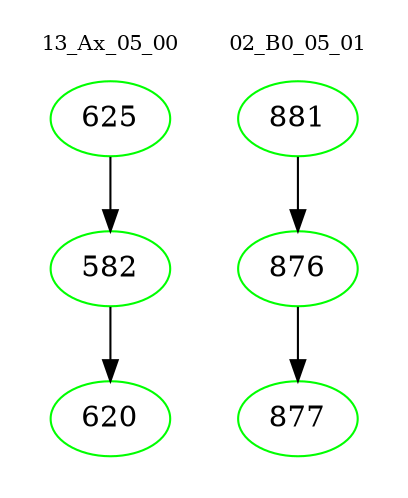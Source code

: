 digraph{
subgraph cluster_0 {
color = white
label = "13_Ax_05_00";
fontsize=10;
T0_625 [label="625", color="green"]
T0_625 -> T0_582 [color="black"]
T0_582 [label="582", color="green"]
T0_582 -> T0_620 [color="black"]
T0_620 [label="620", color="green"]
}
subgraph cluster_1 {
color = white
label = "02_B0_05_01";
fontsize=10;
T1_881 [label="881", color="green"]
T1_881 -> T1_876 [color="black"]
T1_876 [label="876", color="green"]
T1_876 -> T1_877 [color="black"]
T1_877 [label="877", color="green"]
}
}
